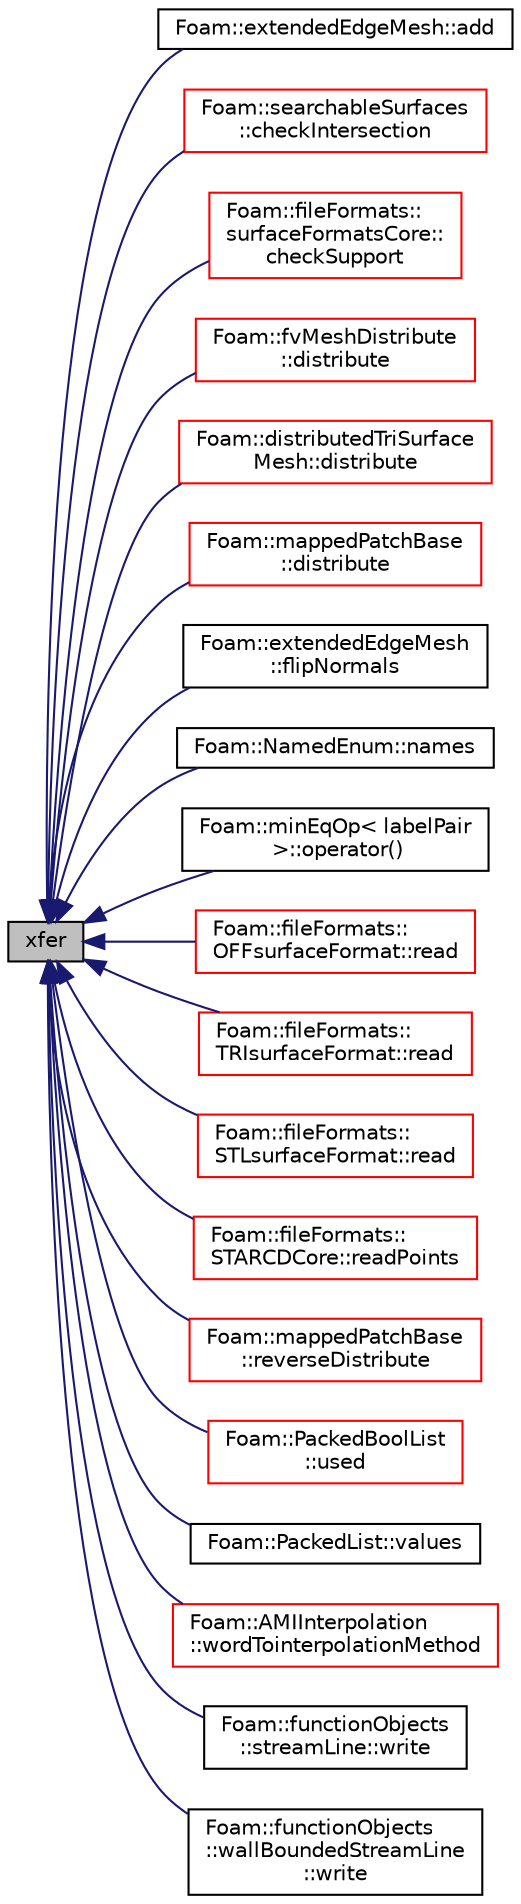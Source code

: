 digraph "xfer"
{
  bgcolor="transparent";
  edge [fontname="Helvetica",fontsize="10",labelfontname="Helvetica",labelfontsize="10"];
  node [fontname="Helvetica",fontsize="10",shape=record];
  rankdir="LR";
  Node1 [label="xfer",height=0.2,width=0.4,color="black", fillcolor="grey75", style="filled", fontcolor="black"];
  Node1 -> Node2 [dir="back",color="midnightblue",fontsize="10",style="solid",fontname="Helvetica"];
  Node2 [label="Foam::extendedEdgeMesh::add",height=0.2,width=0.4,color="black",URL="$a00709.html#af07e0aa40a7a71b92a74dd6b77a44ad3",tooltip="Add extendedEdgeMesh. No filtering of duplicates. "];
  Node1 -> Node3 [dir="back",color="midnightblue",fontsize="10",style="solid",fontname="Helvetica"];
  Node3 [label="Foam::searchableSurfaces\l::checkIntersection",height=0.2,width=0.4,color="red",URL="$a02340.html#a3c12c8cf462e900ac8c4fdb541feb09c",tooltip="Do surfaces self-intersect or intersect others. "];
  Node1 -> Node4 [dir="back",color="midnightblue",fontsize="10",style="solid",fontname="Helvetica"];
  Node4 [label="Foam::fileFormats::\lsurfaceFormatsCore::\lcheckSupport",height=0.2,width=0.4,color="red",URL="$a02568.html#adc9c27fa793257f88a57c1a24e3a7dfd"];
  Node1 -> Node5 [dir="back",color="midnightblue",fontsize="10",style="solid",fontname="Helvetica"];
  Node5 [label="Foam::fvMeshDistribute\l::distribute",height=0.2,width=0.4,color="red",URL="$a00894.html#acb11a389cf765470aea69d37a526cf1f",tooltip="Send cells to neighbours according to distribution. "];
  Node1 -> Node6 [dir="back",color="midnightblue",fontsize="10",style="solid",fontname="Helvetica"];
  Node6 [label="Foam::distributedTriSurface\lMesh::distribute",height=0.2,width=0.4,color="red",URL="$a00564.html#a30b981a389a43e4853d4dec45e4e5edb",tooltip="Set bounds of surface. Bounds currently set as list of. "];
  Node1 -> Node7 [dir="back",color="midnightblue",fontsize="10",style="solid",fontname="Helvetica"];
  Node7 [label="Foam::mappedPatchBase\l::distribute",height=0.2,width=0.4,color="red",URL="$a01456.html#a19634e92e19466f33831b6908d0a4fab",tooltip="Wrapper around map/interpolate data distribution. "];
  Node1 -> Node8 [dir="back",color="midnightblue",fontsize="10",style="solid",fontname="Helvetica"];
  Node8 [label="Foam::extendedEdgeMesh\l::flipNormals",height=0.2,width=0.4,color="black",URL="$a00709.html#ace7a4ec5b5de12179b1d4194ea408066",tooltip="Flip normals. All concave become convex, all internal external. "];
  Node1 -> Node9 [dir="back",color="midnightblue",fontsize="10",style="solid",fontname="Helvetica"];
  Node9 [label="Foam::NamedEnum::names",height=0.2,width=0.4,color="black",URL="$a01608.html#a7350da3a0edd92cd11e6c479c9967dc8"];
  Node1 -> Node10 [dir="back",color="midnightblue",fontsize="10",style="solid",fontname="Helvetica"];
  Node10 [label="Foam::minEqOp\< labelPair\l \>::operator()",height=0.2,width=0.4,color="black",URL="$a01530.html#a131b2d9d4e100f101911f04944600277"];
  Node1 -> Node11 [dir="back",color="midnightblue",fontsize="10",style="solid",fontname="Helvetica"];
  Node11 [label="Foam::fileFormats::\lOFFsurfaceFormat::read",height=0.2,width=0.4,color="red",URL="$a01745.html#a464ebd67acbdff0014d4dae69e3ec4be",tooltip="Read from file. "];
  Node1 -> Node12 [dir="back",color="midnightblue",fontsize="10",style="solid",fontname="Helvetica"];
  Node12 [label="Foam::fileFormats::\lTRIsurfaceFormat::read",height=0.2,width=0.4,color="red",URL="$a02775.html#a464ebd67acbdff0014d4dae69e3ec4be",tooltip="Read from file. "];
  Node1 -> Node13 [dir="back",color="midnightblue",fontsize="10",style="solid",fontname="Helvetica"];
  Node13 [label="Foam::fileFormats::\lSTLsurfaceFormat::read",height=0.2,width=0.4,color="red",URL="$a02533.html#a464ebd67acbdff0014d4dae69e3ec4be",tooltip="Read from file. "];
  Node1 -> Node14 [dir="back",color="midnightblue",fontsize="10",style="solid",fontname="Helvetica"];
  Node14 [label="Foam::fileFormats::\lSTARCDCore::readPoints",height=0.2,width=0.4,color="red",URL="$a02519.html#a72132a8799b05e40e6436869b5f17693",tooltip="Read points from a (.vrt) file. "];
  Node1 -> Node15 [dir="back",color="midnightblue",fontsize="10",style="solid",fontname="Helvetica"];
  Node15 [label="Foam::mappedPatchBase\l::reverseDistribute",height=0.2,width=0.4,color="red",URL="$a01456.html#a420446a0419224dc20ec5d599bd9199b",tooltip="Wrapper around map/interpolate data distribution. "];
  Node1 -> Node16 [dir="back",color="midnightblue",fontsize="10",style="solid",fontname="Helvetica"];
  Node16 [label="Foam::PackedBoolList\l::used",height=0.2,width=0.4,color="red",URL="$a01799.html#aa7ef5c28ddc0541a8e3521e4ecc8f6c8",tooltip="Return indices of the used (true) elements as a list of labels. "];
  Node1 -> Node17 [dir="back",color="midnightblue",fontsize="10",style="solid",fontname="Helvetica"];
  Node17 [label="Foam::PackedList::values",height=0.2,width=0.4,color="black",URL="$a01800.html#a1d927170d154822d914a9369a2e512e1",tooltip="Return the values as a list of labels. "];
  Node1 -> Node18 [dir="back",color="midnightblue",fontsize="10",style="solid",fontname="Helvetica"];
  Node18 [label="Foam::AMIInterpolation\l::wordTointerpolationMethod",height=0.2,width=0.4,color="red",URL="$a00046.html#a60e3ed16ffdfe716b129e1e10820c506",tooltip="Convert word to interpolationMethod. "];
  Node1 -> Node19 [dir="back",color="midnightblue",fontsize="10",style="solid",fontname="Helvetica"];
  Node19 [label="Foam::functionObjects\l::streamLine::write",height=0.2,width=0.4,color="black",URL="$a02540.html#a926408c1fa3e88a4a831a20e8bcd04ce",tooltip="Calculate and write the steamlines. "];
  Node1 -> Node20 [dir="back",color="midnightblue",fontsize="10",style="solid",fontname="Helvetica"];
  Node20 [label="Foam::functionObjects\l::wallBoundedStreamLine\l::write",height=0.2,width=0.4,color="black",URL="$a02941.html#a926408c1fa3e88a4a831a20e8bcd04ce",tooltip="Calculate and write the wall-bounded streamlines. "];
}
